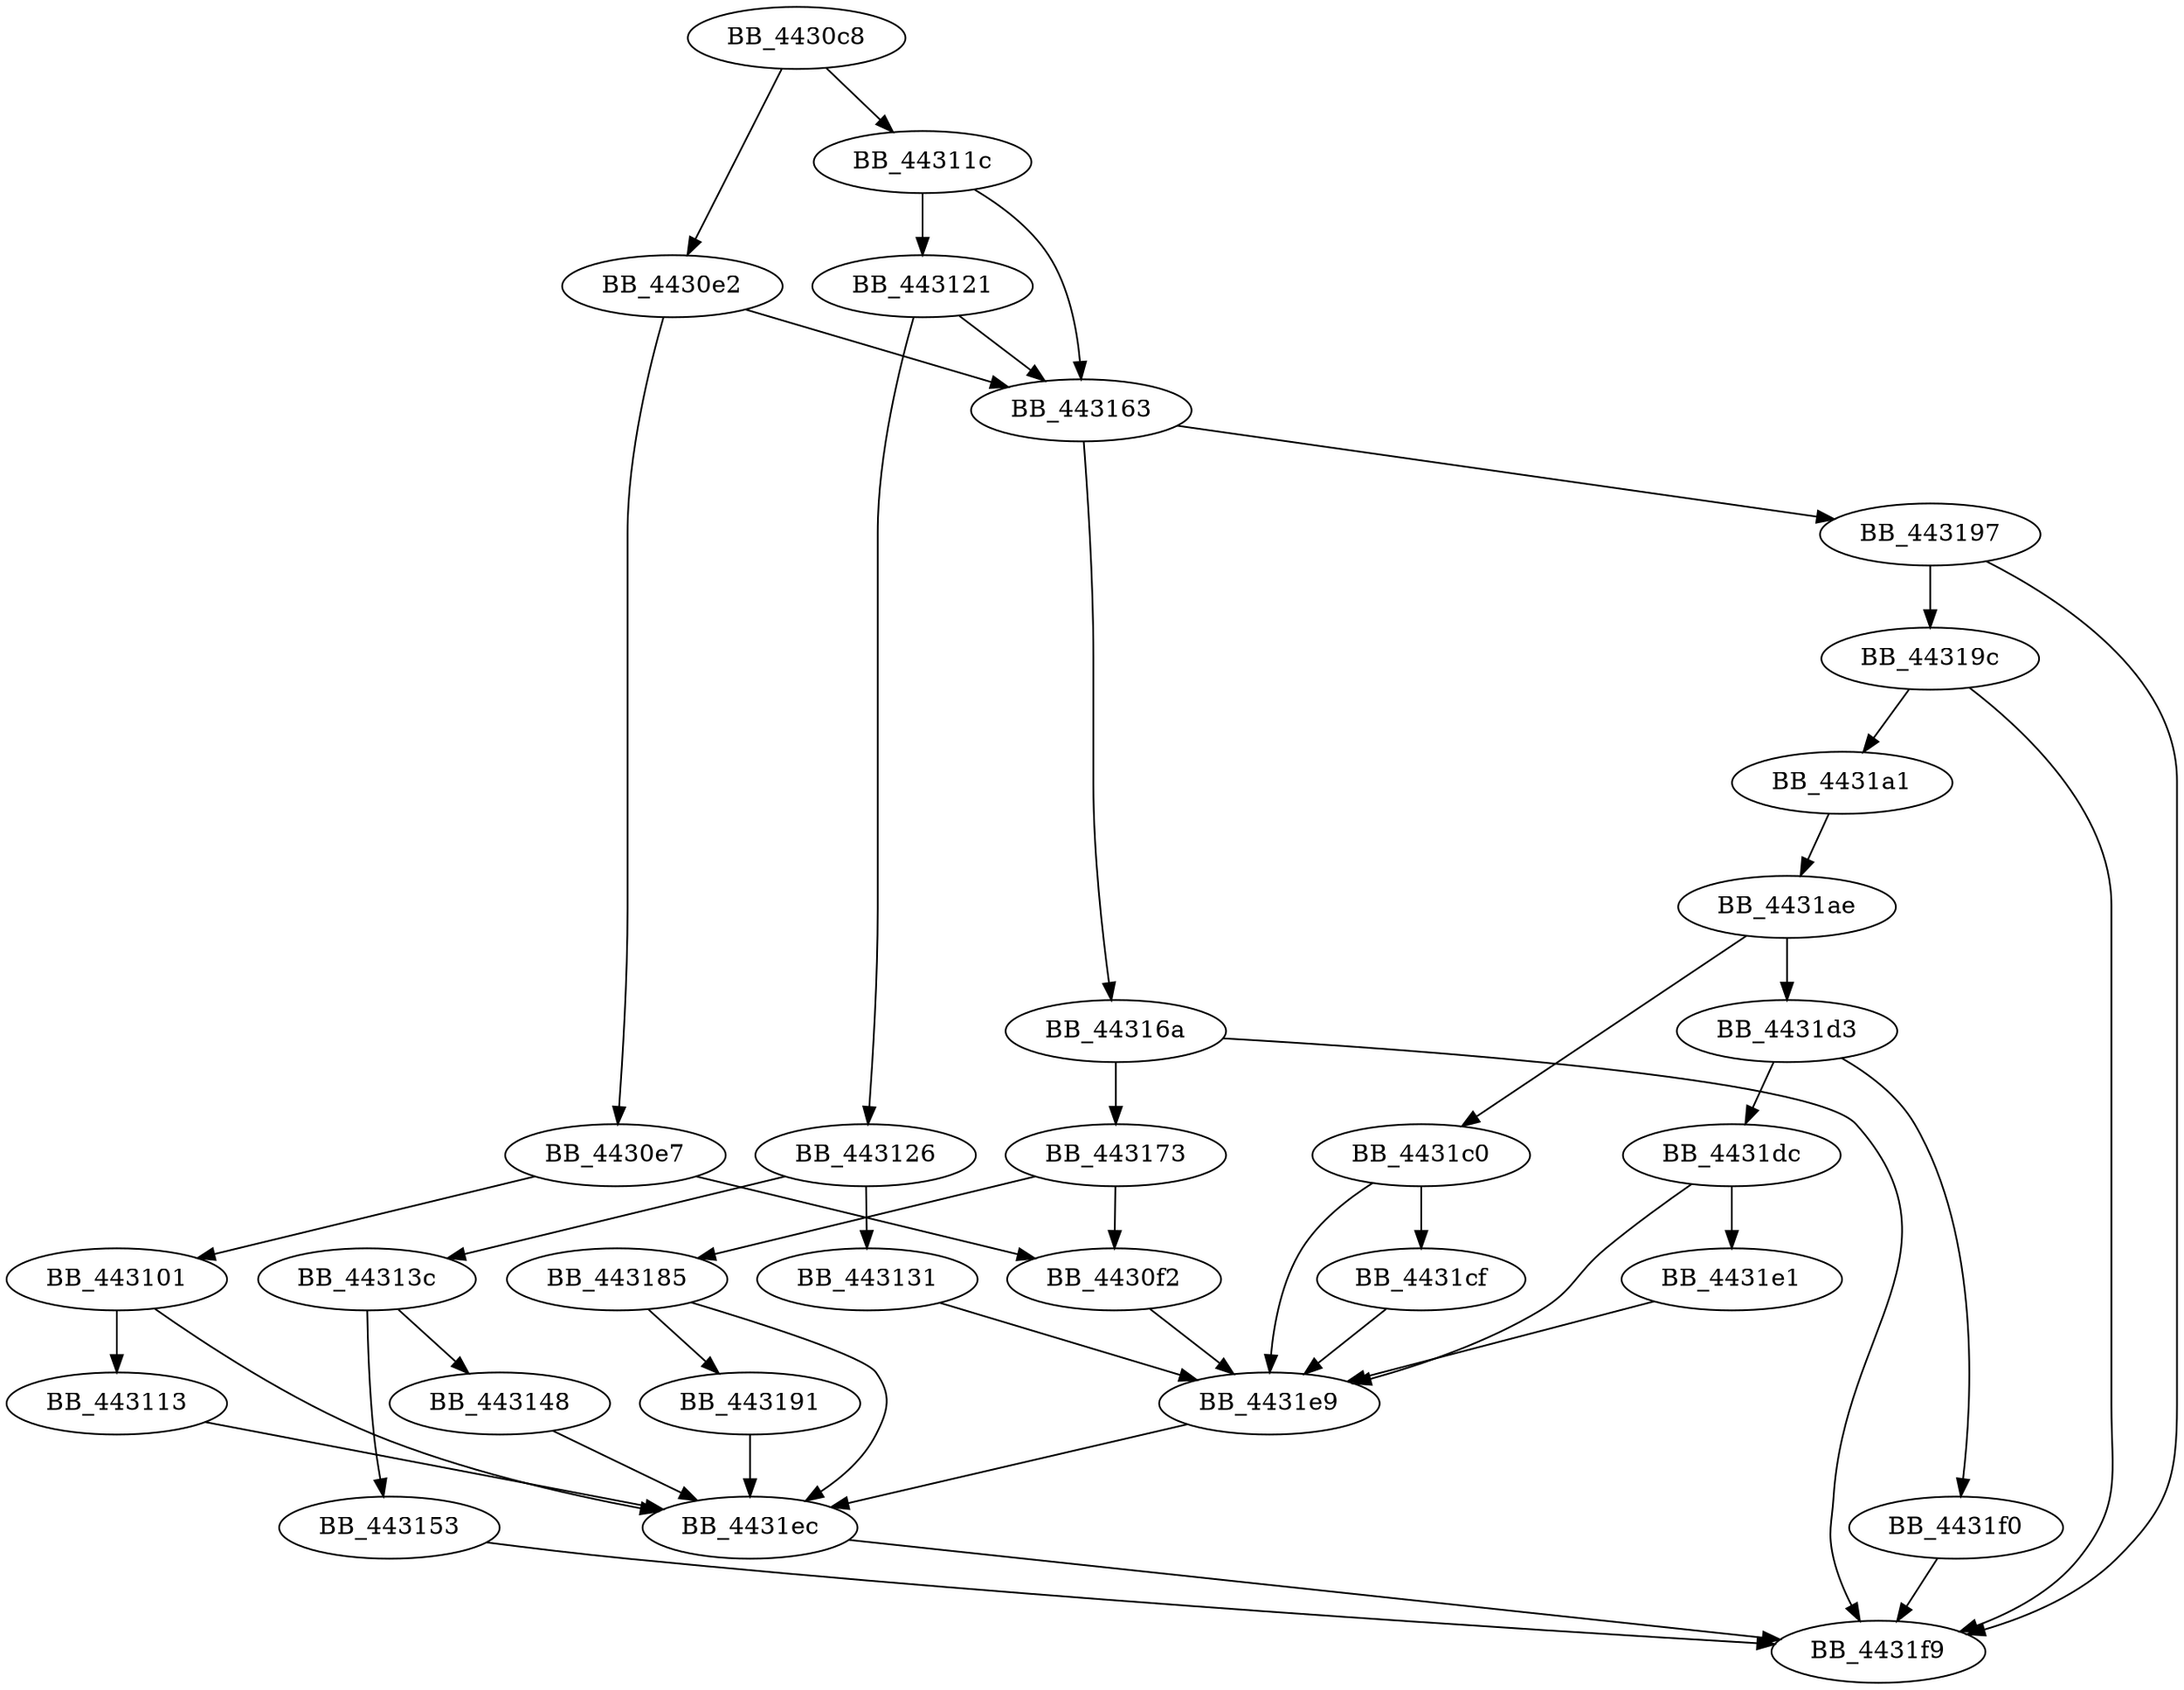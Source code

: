 DiGraph __powhlp{
BB_4430c8->BB_4430e2
BB_4430c8->BB_44311c
BB_4430e2->BB_4430e7
BB_4430e2->BB_443163
BB_4430e7->BB_4430f2
BB_4430e7->BB_443101
BB_4430f2->BB_4431e9
BB_443101->BB_443113
BB_443101->BB_4431ec
BB_443113->BB_4431ec
BB_44311c->BB_443121
BB_44311c->BB_443163
BB_443121->BB_443126
BB_443121->BB_443163
BB_443126->BB_443131
BB_443126->BB_44313c
BB_443131->BB_4431e9
BB_44313c->BB_443148
BB_44313c->BB_443153
BB_443148->BB_4431ec
BB_443153->BB_4431f9
BB_443163->BB_44316a
BB_443163->BB_443197
BB_44316a->BB_443173
BB_44316a->BB_4431f9
BB_443173->BB_4430f2
BB_443173->BB_443185
BB_443185->BB_443191
BB_443185->BB_4431ec
BB_443191->BB_4431ec
BB_443197->BB_44319c
BB_443197->BB_4431f9
BB_44319c->BB_4431a1
BB_44319c->BB_4431f9
BB_4431a1->BB_4431ae
BB_4431ae->BB_4431c0
BB_4431ae->BB_4431d3
BB_4431c0->BB_4431cf
BB_4431c0->BB_4431e9
BB_4431cf->BB_4431e9
BB_4431d3->BB_4431dc
BB_4431d3->BB_4431f0
BB_4431dc->BB_4431e1
BB_4431dc->BB_4431e9
BB_4431e1->BB_4431e9
BB_4431e9->BB_4431ec
BB_4431ec->BB_4431f9
BB_4431f0->BB_4431f9
}
